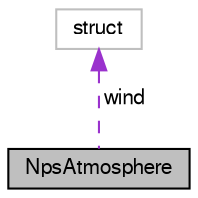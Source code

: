digraph "NpsAtmosphere"
{
  edge [fontname="FreeSans",fontsize="10",labelfontname="FreeSans",labelfontsize="10"];
  node [fontname="FreeSans",fontsize="10",shape=record];
  Node1 [label="NpsAtmosphere",height=0.2,width=0.4,color="black", fillcolor="grey75", style="filled", fontcolor="black"];
  Node2 -> Node1 [dir="back",color="darkorchid3",fontsize="10",style="dashed",label=" wind" ,fontname="FreeSans"];
  Node2 [label="struct",height=0.2,width=0.4,color="grey75", fillcolor="white", style="filled"];
}
